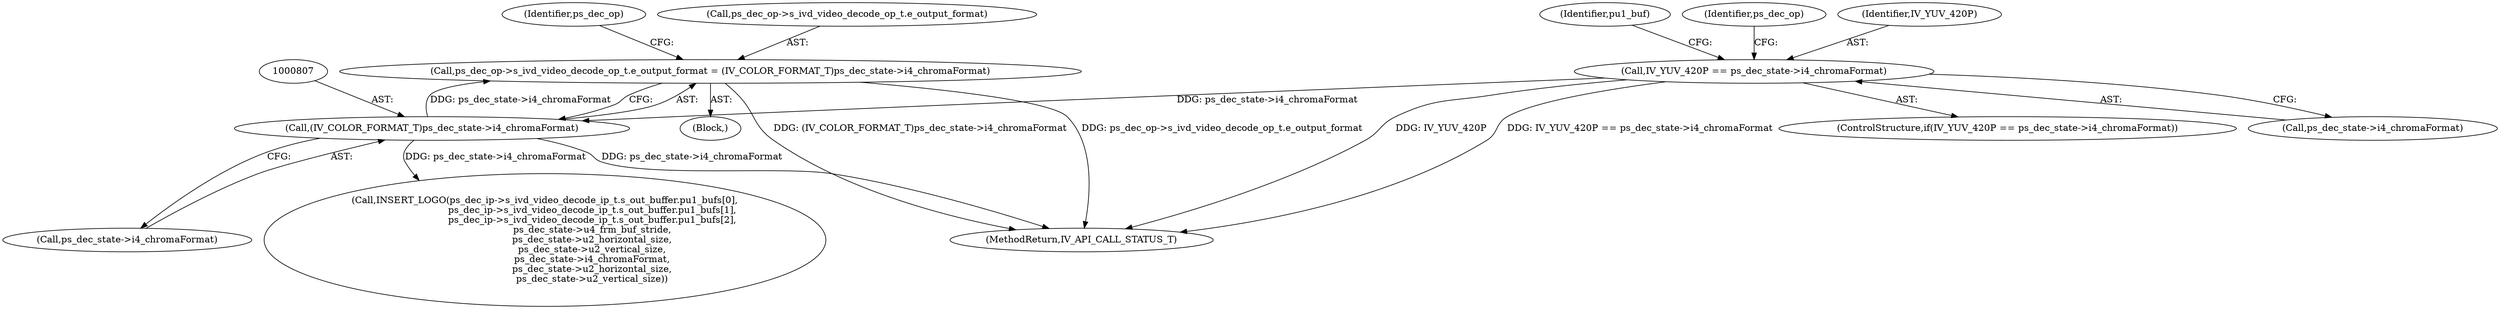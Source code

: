 digraph "0_Android_a86eb798d077b9b25c8f8c77e3c02c2f287c1ce7@pointer" {
"1000800" [label="(Call,ps_dec_op->s_ivd_video_decode_op_t.e_output_format = (IV_COLOR_FORMAT_T)ps_dec_state->i4_chromaFormat)"];
"1000806" [label="(Call,(IV_COLOR_FORMAT_T)ps_dec_state->i4_chromaFormat)"];
"1000594" [label="(Call,IV_YUV_420P == ps_dec_state->i4_chromaFormat)"];
"1000517" [label="(Block,)"];
"1000806" [label="(Call,(IV_COLOR_FORMAT_T)ps_dec_state->i4_chromaFormat)"];
"1000593" [label="(ControlStructure,if(IV_YUV_420P == ps_dec_state->i4_chromaFormat))"];
"1000629" [label="(Identifier,pu1_buf)"];
"1000801" [label="(Call,ps_dec_op->s_ivd_video_decode_op_t.e_output_format)"];
"1000808" [label="(Call,ps_dec_state->i4_chromaFormat)"];
"1000596" [label="(Call,ps_dec_state->i4_chromaFormat)"];
"1000604" [label="(Identifier,ps_dec_op)"];
"1001040" [label="(Call,INSERT_LOGO(ps_dec_ip->s_ivd_video_decode_ip_t.s_out_buffer.pu1_bufs[0],\n                                ps_dec_ip->s_ivd_video_decode_ip_t.s_out_buffer.pu1_bufs[1],\n                                ps_dec_ip->s_ivd_video_decode_ip_t.s_out_buffer.pu1_bufs[2],\n                                ps_dec_state->u4_frm_buf_stride,\n                                ps_dec_state->u2_horizontal_size,\n                                ps_dec_state->u2_vertical_size,\n                                ps_dec_state->i4_chromaFormat,\n                                ps_dec_state->u2_horizontal_size,\n                                ps_dec_state->u2_vertical_size))"];
"1000814" [label="(Identifier,ps_dec_op)"];
"1001689" [label="(MethodReturn,IV_API_CALL_STATUS_T)"];
"1000800" [label="(Call,ps_dec_op->s_ivd_video_decode_op_t.e_output_format = (IV_COLOR_FORMAT_T)ps_dec_state->i4_chromaFormat)"];
"1000595" [label="(Identifier,IV_YUV_420P)"];
"1000594" [label="(Call,IV_YUV_420P == ps_dec_state->i4_chromaFormat)"];
"1000800" -> "1000517"  [label="AST: "];
"1000800" -> "1000806"  [label="CFG: "];
"1000801" -> "1000800"  [label="AST: "];
"1000806" -> "1000800"  [label="AST: "];
"1000814" -> "1000800"  [label="CFG: "];
"1000800" -> "1001689"  [label="DDG: (IV_COLOR_FORMAT_T)ps_dec_state->i4_chromaFormat"];
"1000800" -> "1001689"  [label="DDG: ps_dec_op->s_ivd_video_decode_op_t.e_output_format"];
"1000806" -> "1000800"  [label="DDG: ps_dec_state->i4_chromaFormat"];
"1000806" -> "1000808"  [label="CFG: "];
"1000807" -> "1000806"  [label="AST: "];
"1000808" -> "1000806"  [label="AST: "];
"1000806" -> "1001689"  [label="DDG: ps_dec_state->i4_chromaFormat"];
"1000594" -> "1000806"  [label="DDG: ps_dec_state->i4_chromaFormat"];
"1000806" -> "1001040"  [label="DDG: ps_dec_state->i4_chromaFormat"];
"1000594" -> "1000593"  [label="AST: "];
"1000594" -> "1000596"  [label="CFG: "];
"1000595" -> "1000594"  [label="AST: "];
"1000596" -> "1000594"  [label="AST: "];
"1000604" -> "1000594"  [label="CFG: "];
"1000629" -> "1000594"  [label="CFG: "];
"1000594" -> "1001689"  [label="DDG: IV_YUV_420P"];
"1000594" -> "1001689"  [label="DDG: IV_YUV_420P == ps_dec_state->i4_chromaFormat"];
}
